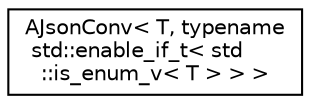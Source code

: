 digraph "Graphical Class Hierarchy"
{
 // LATEX_PDF_SIZE
  edge [fontname="Helvetica",fontsize="10",labelfontname="Helvetica",labelfontsize="10"];
  node [fontname="Helvetica",fontsize="10",shape=record];
  rankdir="LR";
  Node0 [label="AJsonConv\< T, typename\l std::enable_if_t\< std\l::is_enum_v\< T \> \> \>",height=0.2,width=0.4,color="black", fillcolor="white", style="filled",URL="$structAJsonConv_3_01T_00_01typename_01std_1_1enable__if__t_3_01std_1_1is__enum__v_3_01T_01_4_01_4_01_4.html",tooltip=" "];
}
